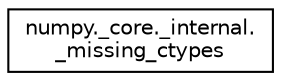 digraph "Graphical Class Hierarchy"
{
 // LATEX_PDF_SIZE
  edge [fontname="Helvetica",fontsize="10",labelfontname="Helvetica",labelfontsize="10"];
  node [fontname="Helvetica",fontsize="10",shape=record];
  rankdir="LR";
  Node0 [label="numpy._core._internal.\l_missing_ctypes",height=0.2,width=0.4,color="black", fillcolor="white", style="filled",URL="$classnumpy_1_1__core_1_1__internal_1_1__missing__ctypes.html",tooltip=" "];
}
